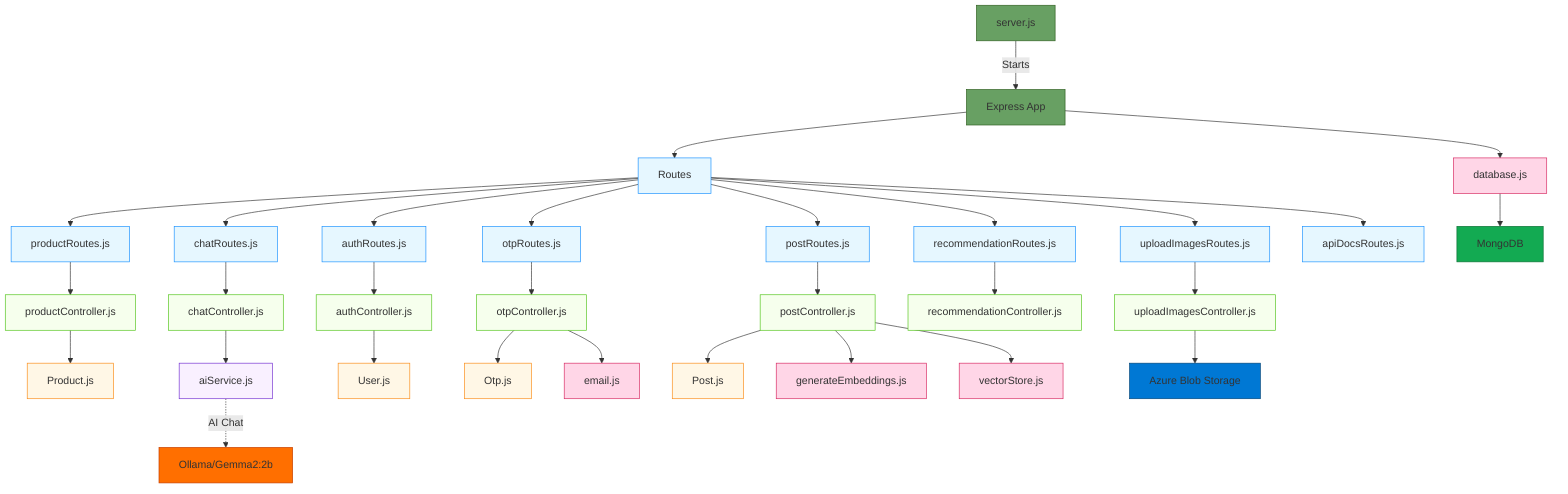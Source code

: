 flowchart TD
    %% Styling
    classDef server fill:#68a063,stroke:#2e5e1f,stroke-width:1px
    classDef route fill:#e6f7ff,stroke:#1890ff,stroke-width:1px
    classDef controller fill:#f6ffed,stroke:#52c41a,stroke-width:1px
    classDef model fill:#fff7e6,stroke:#fa8c16,stroke-width:1px
    classDef service fill:#f9f0ff,stroke:#722ed1,stroke-width:1px
    classDef util fill:#ffd6e7,stroke:#d72660,stroke-width:1px
    classDef database fill:#13aa52,stroke:#0d7035,stroke-width:1px
    classDef ai fill:#ff6f00,stroke:#c43e00,stroke-width:1px
    classDef storage fill:#0078d4,stroke:#004578,stroke-width:1px

    %% Entry Point
    A[server.js]:::server -->|"Starts"| B[Express App]:::server
    B --> C[Routes]:::route
    C --> C1[productRoutes.js]:::route
    C --> C2[chatRoutes.js]:::route
    C --> C3[authRoutes.js]:::route
    C --> C4[otpRoutes.js]:::route
    C --> C5[postRoutes.js]:::route
    C --> C6[recommendationRoutes.js]:::route
    C --> C7[uploadImagesRoutes.js]:::route
    C --> C8[apiDocsRoutes.js]:::route

    %% Controllers
    C1 --> D1[productController.js]:::controller
    C2 --> D2[chatController.js]:::controller
    C3 --> D3[authController.js]:::controller
    C4 --> D4[otpController.js]:::controller
    C5 --> D5[postController.js]:::controller
    C6 --> D6[recommendationController.js]:::controller
    C7 --> D7[uploadImagesController.js]:::controller

    %% Models
    E1[Product.js]:::model
    E2[User.js]:::model
    E3[Post.js]:::model
    E4[Otp.js]:::model
    D1 --> E1
    D3 --> E2
    D5 --> E3
    D4 --> E4

    %% Services/Utils
    F1[aiService.js]:::service
    F2[generateEmbeddings.js]:::util
    F3[vectorStore.js]:::util
    F4[email.js]:::util
    F5[database.js]:::util
    D2 --> F1
    D5 --> F2
    D5 --> F3
    D4 --> F4
    B --> F5

    %% Storage/External
    G1[MongoDB]:::database
    G2[Azure Blob Storage]:::storage
    G3[Ollama/Gemma2:2b]:::ai
    F5 --> G1
    D7 --> G2
    F1 -.->|"AI Chat"| G3